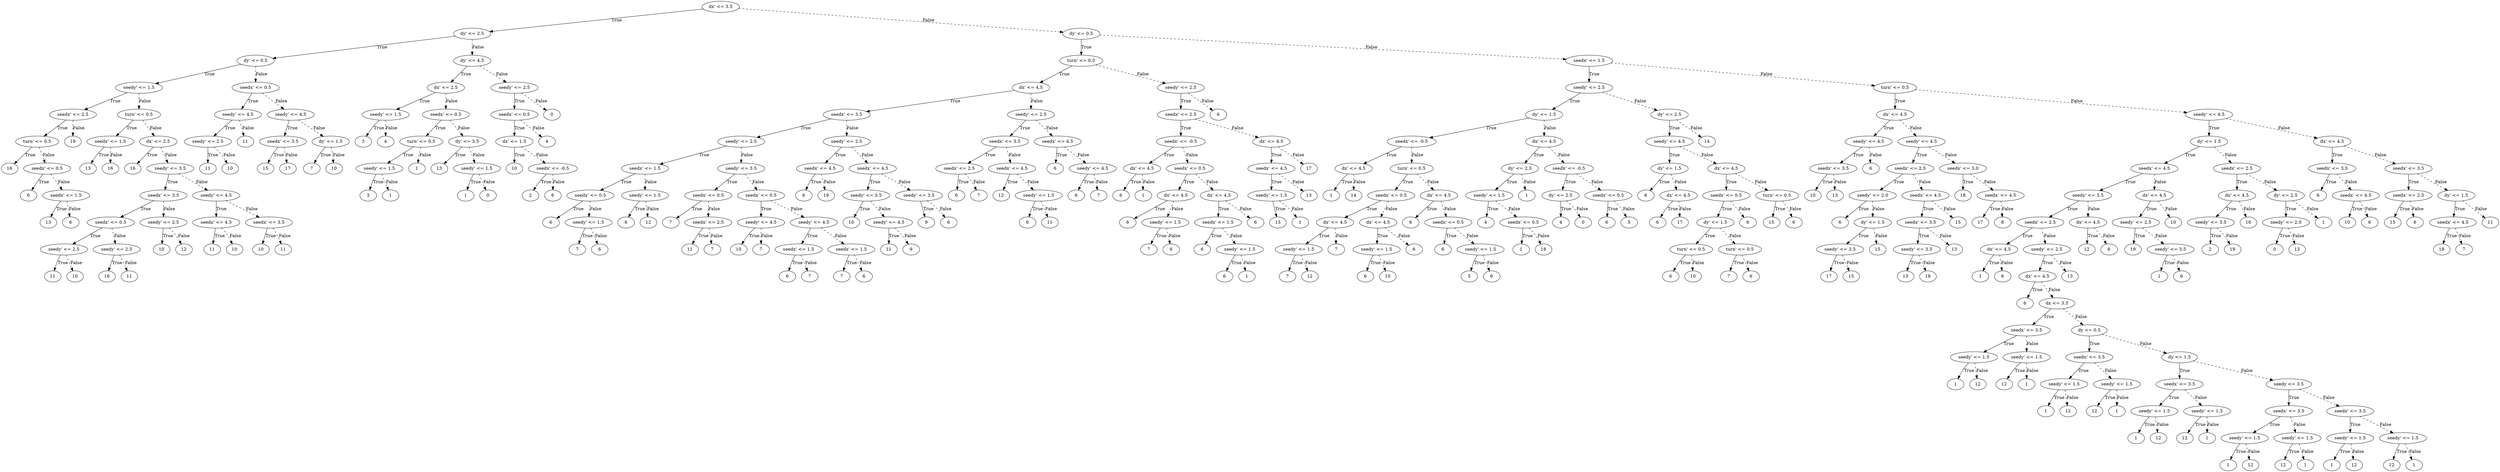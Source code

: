 digraph {
0 [label="dx' <= 3.5"];
1 [label="dy' <= 2.5"];
2 [label="dy' <= 0.5"];
3 [label="seedy' <= 1.5"];
4 [label="seedx' <= 2.5"];
5 [label="turn' <= 0.5"];
6 [label="16"];
5 -> 6 [label="True"];
7 [label="seedx' <= 0.5"];
8 [label="6"];
7 -> 8 [label="True"];
9 [label="seedx' <= 1.5"];
10 [label="13"];
9 -> 10 [label="True"];
11 [label="6"];
9 -> 11 [style="dashed", label="False"];
7 -> 9 [style="dashed", label="False"];
5 -> 7 [style="dashed", label="False"];
4 -> 5 [label="True"];
12 [label="19"];
4 -> 12 [style="dashed", label="False"];
3 -> 4 [label="True"];
13 [label="turn' <= 0.5"];
14 [label="seedx' <= 1.5"];
15 [label="13"];
14 -> 15 [label="True"];
16 [label="16"];
14 -> 16 [style="dashed", label="False"];
13 -> 14 [label="True"];
17 [label="dx' <= 2.5"];
18 [label="16"];
17 -> 18 [label="True"];
19 [label="seedy' <= 3.5"];
20 [label="seedx' <= 3.5"];
21 [label="seedx' <= 0.5"];
22 [label="seedy' <= 2.5"];
23 [label="11"];
22 -> 23 [label="True"];
24 [label="10"];
22 -> 24 [style="dashed", label="False"];
21 -> 22 [label="True"];
25 [label="seedy' <= 2.5"];
26 [label="16"];
25 -> 26 [label="True"];
27 [label="11"];
25 -> 27 [style="dashed", label="False"];
21 -> 25 [style="dashed", label="False"];
20 -> 21 [label="True"];
28 [label="seedy' <= 2.5"];
29 [label="10"];
28 -> 29 [label="True"];
30 [label="12"];
28 -> 30 [style="dashed", label="False"];
20 -> 28 [style="dashed", label="False"];
19 -> 20 [label="True"];
31 [label="seedy' <= 4.5"];
32 [label="seedx' <= 4.5"];
33 [label="11"];
32 -> 33 [label="True"];
34 [label="10"];
32 -> 34 [style="dashed", label="False"];
31 -> 32 [label="True"];
35 [label="seedx' <= 3.5"];
36 [label="10"];
35 -> 36 [label="True"];
37 [label="11"];
35 -> 37 [style="dashed", label="False"];
31 -> 35 [style="dashed", label="False"];
19 -> 31 [style="dashed", label="False"];
17 -> 19 [style="dashed", label="False"];
13 -> 17 [style="dashed", label="False"];
3 -> 13 [style="dashed", label="False"];
2 -> 3 [label="True"];
38 [label="seedx' <= 0.5"];
39 [label="seedy' <= 4.5"];
40 [label="seedy' <= 2.5"];
41 [label="11"];
40 -> 41 [label="True"];
42 [label="10"];
40 -> 42 [style="dashed", label="False"];
39 -> 40 [label="True"];
43 [label="11"];
39 -> 43 [style="dashed", label="False"];
38 -> 39 [label="True"];
44 [label="seedy' <= 4.5"];
45 [label="seedx' <= 3.5"];
46 [label="15"];
45 -> 46 [label="True"];
47 [label="17"];
45 -> 47 [style="dashed", label="False"];
44 -> 45 [label="True"];
48 [label="dy' <= 1.5"];
49 [label="7"];
48 -> 49 [label="True"];
50 [label="10"];
48 -> 50 [style="dashed", label="False"];
44 -> 48 [style="dashed", label="False"];
38 -> 44 [style="dashed", label="False"];
2 -> 38 [style="dashed", label="False"];
1 -> 2 [label="True"];
51 [label="dy' <= 4.5"];
52 [label="dx' <= 2.5"];
53 [label="seedy' <= 1.5"];
54 [label="3"];
53 -> 54 [label="True"];
55 [label="4"];
53 -> 55 [style="dashed", label="False"];
52 -> 53 [label="True"];
56 [label="seedx' <= 0.5"];
57 [label="turn' <= 0.5"];
58 [label="seedy' <= 1.5"];
59 [label="3"];
58 -> 59 [label="True"];
60 [label="1"];
58 -> 60 [style="dashed", label="False"];
57 -> 58 [label="True"];
61 [label="1"];
57 -> 61 [style="dashed", label="False"];
56 -> 57 [label="True"];
62 [label="dy' <= 3.5"];
63 [label="13"];
62 -> 63 [label="True"];
64 [label="seedy' <= 1.5"];
65 [label="1"];
64 -> 65 [label="True"];
66 [label="0"];
64 -> 66 [style="dashed", label="False"];
62 -> 64 [style="dashed", label="False"];
56 -> 62 [style="dashed", label="False"];
52 -> 56 [style="dashed", label="False"];
51 -> 52 [label="True"];
67 [label="seedy' <= 2.5"];
68 [label="seedx' <= 0.5"];
69 [label="dx' <= 1.5"];
70 [label="10"];
69 -> 70 [label="True"];
71 [label="seedx' <= -0.5"];
72 [label="2"];
71 -> 72 [label="True"];
73 [label="6"];
71 -> 73 [style="dashed", label="False"];
69 -> 71 [style="dashed", label="False"];
68 -> 69 [label="True"];
74 [label="4"];
68 -> 74 [style="dashed", label="False"];
67 -> 68 [label="True"];
75 [label="0"];
67 -> 75 [style="dashed", label="False"];
51 -> 67 [style="dashed", label="False"];
1 -> 51 [style="dashed", label="False"];
0 -> 1 [label="True"];
76 [label="dy' <= 0.5"];
77 [label="turn' <= 0.5"];
78 [label="dx' <= 4.5"];
79 [label="seedx' <= 3.5"];
80 [label="seedy' <= 2.5"];
81 [label="seedx' <= 1.5"];
82 [label="seedx' <= 0.5"];
83 [label="6"];
82 -> 83 [label="True"];
84 [label="seedy' <= 1.5"];
85 [label="7"];
84 -> 85 [label="True"];
86 [label="6"];
84 -> 86 [style="dashed", label="False"];
82 -> 84 [style="dashed", label="False"];
81 -> 82 [label="True"];
87 [label="seedy' <= 1.5"];
88 [label="6"];
87 -> 88 [label="True"];
89 [label="12"];
87 -> 89 [style="dashed", label="False"];
81 -> 87 [style="dashed", label="False"];
80 -> 81 [label="True"];
90 [label="seedy' <= 3.5"];
91 [label="seedx' <= 0.5"];
92 [label="7"];
91 -> 92 [label="True"];
93 [label="seedx' <= 2.5"];
94 [label="11"];
93 -> 94 [label="True"];
95 [label="7"];
93 -> 95 [style="dashed", label="False"];
91 -> 93 [style="dashed", label="False"];
90 -> 91 [label="True"];
96 [label="seedx' <= 0.5"];
97 [label="seedy' <= 4.5"];
98 [label="10"];
97 -> 98 [label="True"];
99 [label="7"];
97 -> 99 [style="dashed", label="False"];
96 -> 97 [label="True"];
100 [label="seedy' <= 4.5"];
101 [label="seedx' <= 1.5"];
102 [label="6"];
101 -> 102 [label="True"];
103 [label="7"];
101 -> 103 [style="dashed", label="False"];
100 -> 101 [label="True"];
104 [label="seedx' <= 1.5"];
105 [label="7"];
104 -> 105 [label="True"];
106 [label="6"];
104 -> 106 [style="dashed", label="False"];
100 -> 104 [style="dashed", label="False"];
96 -> 100 [style="dashed", label="False"];
90 -> 96 [style="dashed", label="False"];
80 -> 90 [style="dashed", label="False"];
79 -> 80 [label="True"];
107 [label="seedy' <= 2.5"];
108 [label="seedx' <= 4.5"];
109 [label="6"];
108 -> 109 [label="True"];
110 [label="19"];
108 -> 110 [style="dashed", label="False"];
107 -> 108 [label="True"];
111 [label="seedx' <= 4.5"];
112 [label="seedy' <= 3.5"];
113 [label="10"];
112 -> 113 [label="True"];
114 [label="seedy' <= 4.5"];
115 [label="11"];
114 -> 115 [label="True"];
116 [label="9"];
114 -> 116 [style="dashed", label="False"];
112 -> 114 [style="dashed", label="False"];
111 -> 112 [label="True"];
117 [label="seedy' <= 3.5"];
118 [label="9"];
117 -> 118 [label="True"];
119 [label="6"];
117 -> 119 [style="dashed", label="False"];
111 -> 117 [style="dashed", label="False"];
107 -> 111 [style="dashed", label="False"];
79 -> 107 [style="dashed", label="False"];
78 -> 79 [label="True"];
120 [label="seedy' <= 2.5"];
121 [label="seedx' <= 3.5"];
122 [label="seedx' <= 2.5"];
123 [label="6"];
122 -> 123 [label="True"];
124 [label="7"];
122 -> 124 [style="dashed", label="False"];
121 -> 122 [label="True"];
125 [label="seedx' <= 4.5"];
126 [label="12"];
125 -> 126 [label="True"];
127 [label="seedy' <= 1.5"];
128 [label="6"];
127 -> 128 [label="True"];
129 [label="11"];
127 -> 129 [style="dashed", label="False"];
125 -> 127 [style="dashed", label="False"];
121 -> 125 [style="dashed", label="False"];
120 -> 121 [label="True"];
130 [label="seedx' <= 4.5"];
131 [label="6"];
130 -> 131 [label="True"];
132 [label="seedy' <= 4.5"];
133 [label="6"];
132 -> 133 [label="True"];
134 [label="7"];
132 -> 134 [style="dashed", label="False"];
130 -> 132 [style="dashed", label="False"];
120 -> 130 [style="dashed", label="False"];
78 -> 120 [style="dashed", label="False"];
77 -> 78 [label="True"];
135 [label="seedy' <= 2.5"];
136 [label="seedx' <= 2.5"];
137 [label="seedx' <= -0.5"];
138 [label="dx' <= 4.5"];
139 [label="6"];
138 -> 139 [label="True"];
140 [label="1"];
138 -> 140 [style="dashed", label="False"];
137 -> 138 [label="True"];
141 [label="seedx' <= 0.5"];
142 [label="dx' <= 4.5"];
143 [label="6"];
142 -> 143 [label="True"];
144 [label="seedy' <= 1.5"];
145 [label="7"];
144 -> 145 [label="True"];
146 [label="6"];
144 -> 146 [style="dashed", label="False"];
142 -> 144 [style="dashed", label="False"];
141 -> 142 [label="True"];
147 [label="dx' <= 4.5"];
148 [label="seedx' <= 1.5"];
149 [label="6"];
148 -> 149 [label="True"];
150 [label="seedy' <= 1.5"];
151 [label="6"];
150 -> 151 [label="True"];
152 [label="1"];
150 -> 152 [style="dashed", label="False"];
148 -> 150 [style="dashed", label="False"];
147 -> 148 [label="True"];
153 [label="6"];
147 -> 153 [style="dashed", label="False"];
141 -> 147 [style="dashed", label="False"];
137 -> 141 [style="dashed", label="False"];
136 -> 137 [label="True"];
154 [label="dx' <= 4.5"];
155 [label="seedx' <= 4.5"];
156 [label="seedy' <= 1.5"];
157 [label="13"];
156 -> 157 [label="True"];
158 [label="1"];
156 -> 158 [style="dashed", label="False"];
155 -> 156 [label="True"];
159 [label="13"];
155 -> 159 [style="dashed", label="False"];
154 -> 155 [label="True"];
160 [label="17"];
154 -> 160 [style="dashed", label="False"];
136 -> 154 [style="dashed", label="False"];
135 -> 136 [label="True"];
161 [label="6"];
135 -> 161 [style="dashed", label="False"];
77 -> 135 [style="dashed", label="False"];
76 -> 77 [label="True"];
162 [label="seedx' <= 1.5"];
163 [label="seedy' <= 2.5"];
164 [label="dy' <= 1.5"];
165 [label="seedx' <= -0.5"];
166 [label="dx' <= 4.5"];
167 [label="1"];
166 -> 167 [label="True"];
168 [label="14"];
166 -> 168 [style="dashed", label="False"];
165 -> 166 [label="True"];
169 [label="turn' <= 0.5"];
170 [label="seedx' <= 0.5"];
171 [label="dx' <= 4.5"];
172 [label="seedy' <= 1.5"];
173 [label="7"];
172 -> 173 [label="True"];
174 [label="12"];
172 -> 174 [style="dashed", label="False"];
171 -> 172 [label="True"];
175 [label="7"];
171 -> 175 [style="dashed", label="False"];
170 -> 171 [label="True"];
176 [label="dx' <= 4.5"];
177 [label="seedy' <= 1.5"];
178 [label="6"];
177 -> 178 [label="True"];
179 [label="10"];
177 -> 179 [style="dashed", label="False"];
176 -> 177 [label="True"];
180 [label="6"];
176 -> 180 [style="dashed", label="False"];
170 -> 176 [style="dashed", label="False"];
169 -> 170 [label="True"];
181 [label="dx' <= 4.5"];
182 [label="6"];
181 -> 182 [label="True"];
183 [label="seedx' <= 0.5"];
184 [label="6"];
183 -> 184 [label="True"];
185 [label="seedy' <= 1.5"];
186 [label="5"];
185 -> 186 [label="True"];
187 [label="6"];
185 -> 187 [style="dashed", label="False"];
183 -> 185 [style="dashed", label="False"];
181 -> 183 [style="dashed", label="False"];
169 -> 181 [style="dashed", label="False"];
165 -> 169 [style="dashed", label="False"];
164 -> 165 [label="True"];
188 [label="dx' <= 4.5"];
189 [label="dy' <= 2.5"];
190 [label="seedy' <= 1.5"];
191 [label="4"];
190 -> 191 [label="True"];
192 [label="seedx' <= 0.5"];
193 [label="1"];
192 -> 193 [label="True"];
194 [label="18"];
192 -> 194 [style="dashed", label="False"];
190 -> 192 [style="dashed", label="False"];
189 -> 190 [label="True"];
195 [label="1"];
189 -> 195 [style="dashed", label="False"];
188 -> 189 [label="True"];
196 [label="seedx' <= -0.5"];
197 [label="dy' <= 2.5"];
198 [label="4"];
197 -> 198 [label="True"];
199 [label="0"];
197 -> 199 [style="dashed", label="False"];
196 -> 197 [label="True"];
200 [label="seedx' <= 0.5"];
201 [label="6"];
200 -> 201 [label="True"];
202 [label="5"];
200 -> 202 [style="dashed", label="False"];
196 -> 200 [style="dashed", label="False"];
188 -> 196 [style="dashed", label="False"];
164 -> 188 [style="dashed", label="False"];
163 -> 164 [label="True"];
203 [label="dy' <= 2.5"];
204 [label="seedy' <= 4.5"];
205 [label="dy' <= 1.5"];
206 [label="6"];
205 -> 206 [label="True"];
207 [label="dx' <= 4.5"];
208 [label="6"];
207 -> 208 [label="True"];
209 [label="17"];
207 -> 209 [style="dashed", label="False"];
205 -> 207 [style="dashed", label="False"];
204 -> 205 [label="True"];
210 [label="dx' <= 4.5"];
211 [label="seedx' <= 0.5"];
212 [label="dy' <= 1.5"];
213 [label="turn' <= 0.5"];
214 [label="6"];
213 -> 214 [label="True"];
215 [label="10"];
213 -> 215 [style="dashed", label="False"];
212 -> 213 [label="True"];
216 [label="turn' <= 0.5"];
217 [label="7"];
216 -> 217 [label="True"];
218 [label="6"];
216 -> 218 [style="dashed", label="False"];
212 -> 216 [style="dashed", label="False"];
211 -> 212 [label="True"];
219 [label="6"];
211 -> 219 [style="dashed", label="False"];
210 -> 211 [label="True"];
220 [label="turn' <= 0.5"];
221 [label="15"];
220 -> 221 [label="True"];
222 [label="6"];
220 -> 222 [style="dashed", label="False"];
210 -> 220 [style="dashed", label="False"];
204 -> 210 [style="dashed", label="False"];
203 -> 204 [label="True"];
223 [label="14"];
203 -> 223 [style="dashed", label="False"];
163 -> 203 [style="dashed", label="False"];
162 -> 163 [label="True"];
224 [label="turn' <= 0.5"];
225 [label="dx' <= 4.5"];
226 [label="seedy' <= 4.5"];
227 [label="seedx' <= 3.5"];
228 [label="10"];
227 -> 228 [label="True"];
229 [label="13"];
227 -> 229 [style="dashed", label="False"];
226 -> 227 [label="True"];
230 [label="6"];
226 -> 230 [style="dashed", label="False"];
225 -> 226 [label="True"];
231 [label="seedy' <= 4.5"];
232 [label="seedx' <= 2.5"];
233 [label="seedy' <= 2.0"];
234 [label="6"];
233 -> 234 [label="True"];
235 [label="dy' <= 1.5"];
236 [label="seedy' <= 3.5"];
237 [label="17"];
236 -> 237 [label="True"];
238 [label="15"];
236 -> 238 [style="dashed", label="False"];
235 -> 236 [label="True"];
239 [label="15"];
235 -> 239 [style="dashed", label="False"];
233 -> 235 [style="dashed", label="False"];
232 -> 233 [label="True"];
240 [label="seedx' <= 4.5"];
241 [label="seedx' <= 3.5"];
242 [label="seedy' <= 3.5"];
243 [label="13"];
242 -> 243 [label="True"];
244 [label="18"];
242 -> 244 [style="dashed", label="False"];
241 -> 242 [label="True"];
245 [label="13"];
241 -> 245 [style="dashed", label="False"];
240 -> 241 [label="True"];
246 [label="15"];
240 -> 246 [style="dashed", label="False"];
232 -> 240 [style="dashed", label="False"];
231 -> 232 [label="True"];
247 [label="seedx' <= 3.0"];
248 [label="18"];
247 -> 248 [label="True"];
249 [label="seedx' <= 4.5"];
250 [label="17"];
249 -> 250 [label="True"];
251 [label="8"];
249 -> 251 [style="dashed", label="False"];
247 -> 249 [style="dashed", label="False"];
231 -> 247 [style="dashed", label="False"];
225 -> 231 [style="dashed", label="False"];
224 -> 225 [label="True"];
252 [label="seedy' <= 4.5"];
253 [label="dy' <= 1.5"];
254 [label="seedx' <= 4.5"];
255 [label="seedy' <= 3.5"];
256 [label="seedx' <= 2.5"];
257 [label="dx' <= 4.5"];
258 [label="1"];
257 -> 258 [label="True"];
259 [label="6"];
257 -> 259 [style="dashed", label="False"];
256 -> 257 [label="True"];
260 [label="seedy' <= 2.5"];
261 [label="dx' <= 4.5"];
262 [label="6"];
261 -> 262 [label="True"];
263 [label="dx <= 3.5"];
264 [label="seedx' <= 3.5"];
265 [label="seedy' <= 1.5"];
266 [label="1"];
265 -> 266 [label="True"];
267 [label="12"];
265 -> 267 [style="dashed", label="False"];
264 -> 265 [label="True"];
268 [label="seedy' <= 1.5"];
269 [label="12"];
268 -> 269 [label="True"];
270 [label="1"];
268 -> 270 [style="dashed", label="False"];
264 -> 268 [style="dashed", label="False"];
263 -> 264 [label="True"];
271 [label="dy <= 0.5"];
272 [label="seedx' <= 3.5"];
273 [label="seedy' <= 1.5"];
274 [label="1"];
273 -> 274 [label="True"];
275 [label="12"];
273 -> 275 [style="dashed", label="False"];
272 -> 273 [label="True"];
276 [label="seedy' <= 1.5"];
277 [label="12"];
276 -> 277 [label="True"];
278 [label="1"];
276 -> 278 [style="dashed", label="False"];
272 -> 276 [style="dashed", label="False"];
271 -> 272 [label="True"];
279 [label="dy <= 1.5"];
280 [label="seedx' <= 3.5"];
281 [label="seedy' <= 1.5"];
282 [label="1"];
281 -> 282 [label="True"];
283 [label="12"];
281 -> 283 [style="dashed", label="False"];
280 -> 281 [label="True"];
284 [label="seedy' <= 1.5"];
285 [label="12"];
284 -> 285 [label="True"];
286 [label="1"];
284 -> 286 [style="dashed", label="False"];
280 -> 284 [style="dashed", label="False"];
279 -> 280 [label="True"];
287 [label="seedy <= 3.5"];
288 [label="seedx' <= 3.5"];
289 [label="seedy' <= 1.5"];
290 [label="1"];
289 -> 290 [label="True"];
291 [label="12"];
289 -> 291 [style="dashed", label="False"];
288 -> 289 [label="True"];
292 [label="seedy' <= 1.5"];
293 [label="12"];
292 -> 293 [label="True"];
294 [label="1"];
292 -> 294 [style="dashed", label="False"];
288 -> 292 [style="dashed", label="False"];
287 -> 288 [label="True"];
295 [label="seedx' <= 3.5"];
296 [label="seedy' <= 1.5"];
297 [label="1"];
296 -> 297 [label="True"];
298 [label="12"];
296 -> 298 [style="dashed", label="False"];
295 -> 296 [label="True"];
299 [label="seedy' <= 1.5"];
300 [label="12"];
299 -> 300 [label="True"];
301 [label="1"];
299 -> 301 [style="dashed", label="False"];
295 -> 299 [style="dashed", label="False"];
287 -> 295 [style="dashed", label="False"];
279 -> 287 [style="dashed", label="False"];
271 -> 279 [style="dashed", label="False"];
263 -> 271 [style="dashed", label="False"];
261 -> 263 [style="dashed", label="False"];
260 -> 261 [label="True"];
302 [label="13"];
260 -> 302 [style="dashed", label="False"];
256 -> 260 [style="dashed", label="False"];
255 -> 256 [label="True"];
303 [label="dx' <= 4.5"];
304 [label="12"];
303 -> 304 [label="True"];
305 [label="6"];
303 -> 305 [style="dashed", label="False"];
255 -> 303 [style="dashed", label="False"];
254 -> 255 [label="True"];
306 [label="dx' <= 4.5"];
307 [label="seedy' <= 2.5"];
308 [label="19"];
307 -> 308 [label="True"];
309 [label="seedy' <= 3.5"];
310 [label="1"];
309 -> 310 [label="True"];
311 [label="6"];
309 -> 311 [style="dashed", label="False"];
307 -> 309 [style="dashed", label="False"];
306 -> 307 [label="True"];
312 [label="10"];
306 -> 312 [style="dashed", label="False"];
254 -> 306 [style="dashed", label="False"];
253 -> 254 [label="True"];
313 [label="seedx' <= 2.5"];
314 [label="dx' <= 4.5"];
315 [label="seedy' <= 3.5"];
316 [label="2"];
315 -> 316 [label="True"];
317 [label="19"];
315 -> 317 [style="dashed", label="False"];
314 -> 315 [label="True"];
318 [label="16"];
314 -> 318 [style="dashed", label="False"];
313 -> 314 [label="True"];
319 [label="dy' <= 2.5"];
320 [label="seedy' <= 2.0"];
321 [label="0"];
320 -> 321 [label="True"];
322 [label="13"];
320 -> 322 [style="dashed", label="False"];
319 -> 320 [label="True"];
323 [label="1"];
319 -> 323 [style="dashed", label="False"];
313 -> 319 [style="dashed", label="False"];
253 -> 313 [style="dashed", label="False"];
252 -> 253 [label="True"];
324 [label="dx' <= 4.5"];
325 [label="seedx' <= 3.5"];
326 [label="6"];
325 -> 326 [label="True"];
327 [label="seedx' <= 4.5"];
328 [label="10"];
327 -> 328 [label="True"];
329 [label="6"];
327 -> 329 [style="dashed", label="False"];
325 -> 327 [style="dashed", label="False"];
324 -> 325 [label="True"];
330 [label="seedx' <= 3.5"];
331 [label="seedx' <= 2.5"];
332 [label="15"];
331 -> 332 [label="True"];
333 [label="6"];
331 -> 333 [style="dashed", label="False"];
330 -> 331 [label="True"];
334 [label="dy' <= 1.5"];
335 [label="seedx' <= 4.5"];
336 [label="18"];
335 -> 336 [label="True"];
337 [label="7"];
335 -> 337 [style="dashed", label="False"];
334 -> 335 [label="True"];
338 [label="11"];
334 -> 338 [style="dashed", label="False"];
330 -> 334 [style="dashed", label="False"];
324 -> 330 [style="dashed", label="False"];
252 -> 324 [style="dashed", label="False"];
224 -> 252 [style="dashed", label="False"];
162 -> 224 [style="dashed", label="False"];
76 -> 162 [style="dashed", label="False"];
0 -> 76 [style="dashed", label="False"];

}